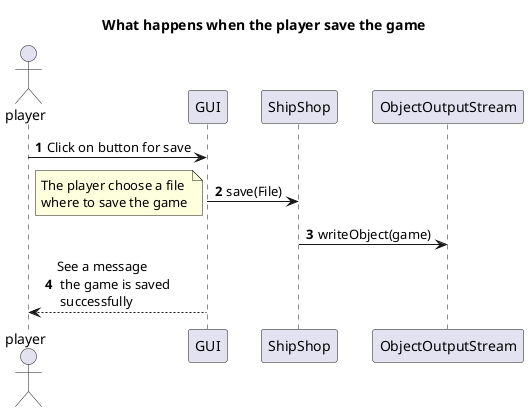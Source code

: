 @startuml

title What happens when the player save the game

autonumber
actor player

player -> GUI: Click on button for save

GUI -> ShipShop: save(File)

note left
The player choose a file
where to save the game
end note


ShipShop -> ObjectOutputStream: writeObject(game)


GUI --> player: See a message \n the game is saved \n successfully

@enduml